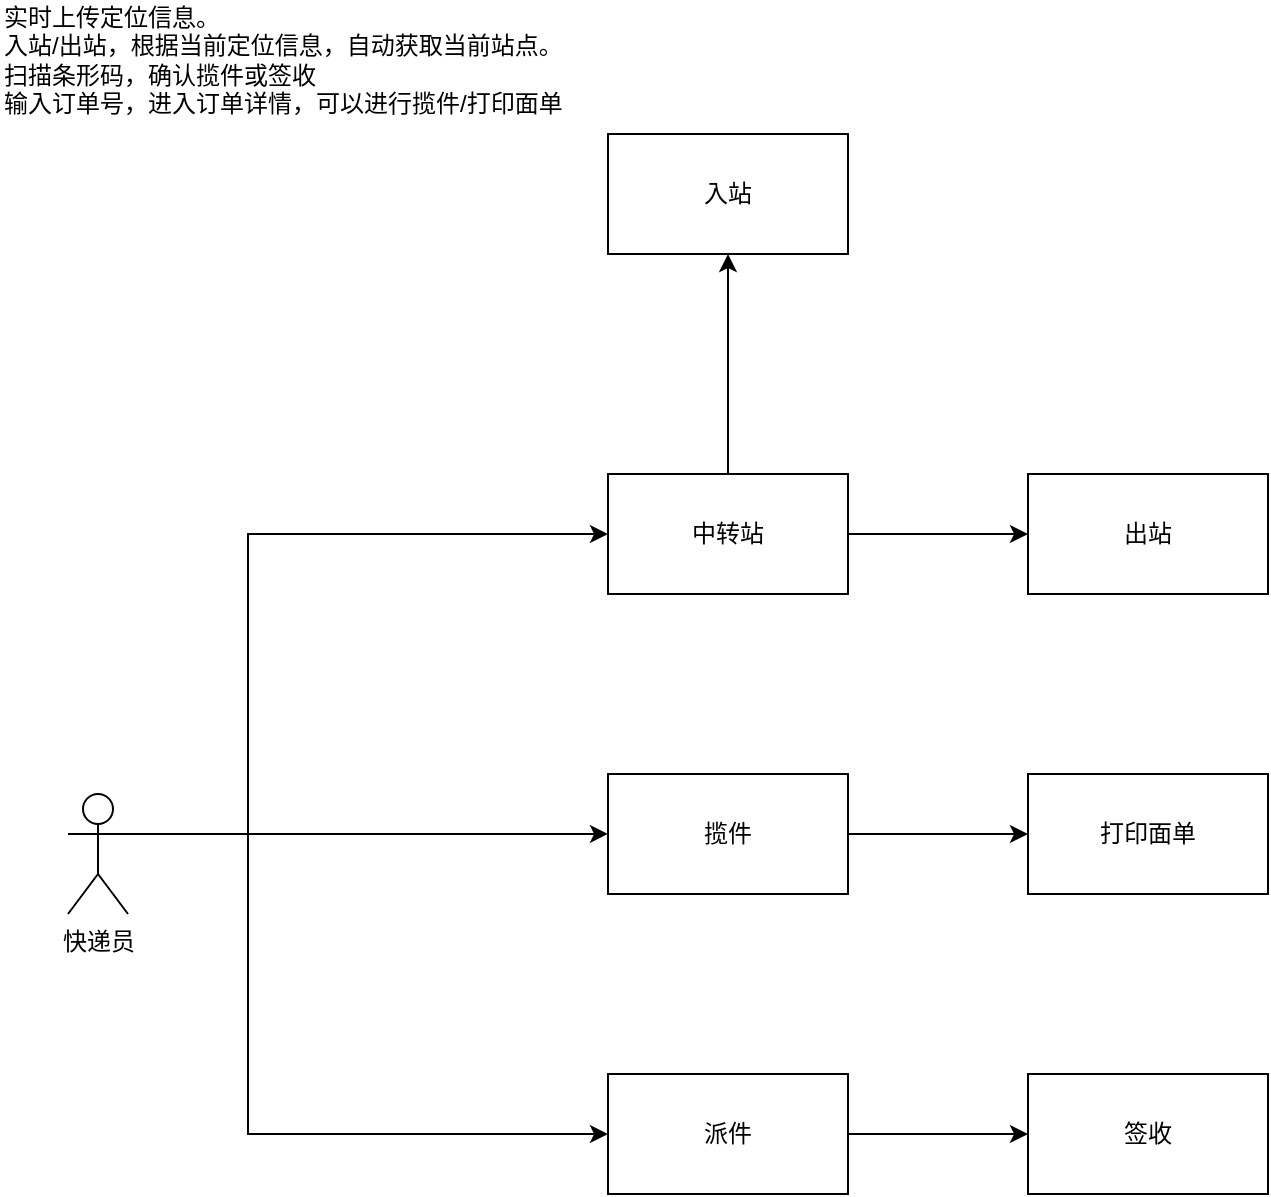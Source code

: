 <mxfile version="13.3.0" type="github"><diagram id="6a731a19-8d31-9384-78a2-239565b7b9f0" name="快递员小程序"><mxGraphModel dx="946" dy="1369" grid="1" gridSize="10" guides="1" tooltips="1" connect="1" arrows="1" fold="1" page="1" pageScale="1" pageWidth="1169" pageHeight="827" background="#ffffff" math="0" shadow="0"><root><mxCell id="0"/><mxCell id="1" parent="0"/><mxCell id="-TMntSXlOHIq9oaWLFvP-1811" value="" style="edgeStyle=orthogonalEdgeStyle;rounded=0;orthogonalLoop=1;jettySize=auto;html=1;exitX=1;exitY=0.333;exitDx=0;exitDy=0;exitPerimeter=0;" parent="1" source="-TMntSXlOHIq9oaWLFvP-1829" target="-TMntSXlOHIq9oaWLFvP-1810" edge="1"><mxGeometry relative="1" as="geometry"><mxPoint x="150" y="200" as="sourcePoint"/></mxGeometry></mxCell><mxCell id="-TMntSXlOHIq9oaWLFvP-1813" value="" style="edgeStyle=orthogonalEdgeStyle;rounded=0;orthogonalLoop=1;jettySize=auto;html=1;exitX=1;exitY=0.333;exitDx=0;exitDy=0;entryX=0;entryY=0.5;entryDx=0;entryDy=0;exitPerimeter=0;" parent="1" source="-TMntSXlOHIq9oaWLFvP-1829" target="-TMntSXlOHIq9oaWLFvP-1812" edge="1"><mxGeometry relative="1" as="geometry"><mxPoint x="90" y="230" as="sourcePoint"/><Array as="points"><mxPoint x="140" y="210"/><mxPoint x="140" y="360"/></Array></mxGeometry></mxCell><mxCell id="-TMntSXlOHIq9oaWLFvP-1815" value="" style="edgeStyle=orthogonalEdgeStyle;rounded=0;orthogonalLoop=1;jettySize=auto;html=1;exitX=1;exitY=0.333;exitDx=0;exitDy=0;exitPerimeter=0;" parent="1" source="-TMntSXlOHIq9oaWLFvP-1829" target="-TMntSXlOHIq9oaWLFvP-1814" edge="1"><mxGeometry relative="1" as="geometry"><mxPoint x="90" y="170" as="sourcePoint"/><Array as="points"><mxPoint x="140" y="210"/><mxPoint x="140" y="60"/></Array></mxGeometry></mxCell><mxCell id="-TMntSXlOHIq9oaWLFvP-1817" value="" style="edgeStyle=orthogonalEdgeStyle;rounded=0;orthogonalLoop=1;jettySize=auto;html=1;" parent="1" source="-TMntSXlOHIq9oaWLFvP-1814" target="-TMntSXlOHIq9oaWLFvP-1816" edge="1"><mxGeometry relative="1" as="geometry"/></mxCell><mxCell id="-TMntSXlOHIq9oaWLFvP-1816" value="出站" style="rounded=0;whiteSpace=wrap;html=1;" parent="1" vertex="1"><mxGeometry x="530" y="30" width="120" height="60" as="geometry"/></mxCell><mxCell id="-TMntSXlOHIq9oaWLFvP-1822" value="" style="edgeStyle=orthogonalEdgeStyle;rounded=0;orthogonalLoop=1;jettySize=auto;html=1;" parent="1" source="-TMntSXlOHIq9oaWLFvP-1814" target="-TMntSXlOHIq9oaWLFvP-1821" edge="1"><mxGeometry relative="1" as="geometry"/></mxCell><mxCell id="-TMntSXlOHIq9oaWLFvP-1814" value="中转站" style="rounded=0;whiteSpace=wrap;html=1;" parent="1" vertex="1"><mxGeometry x="320" y="30" width="120" height="60" as="geometry"/></mxCell><mxCell id="-TMntSXlOHIq9oaWLFvP-1821" value="入站&lt;br&gt;" style="rounded=0;whiteSpace=wrap;html=1;" parent="1" vertex="1"><mxGeometry x="320" y="-140" width="120" height="60" as="geometry"/></mxCell><mxCell id="-TMntSXlOHIq9oaWLFvP-1826" value="" style="edgeStyle=orthogonalEdgeStyle;rounded=0;orthogonalLoop=1;jettySize=auto;html=1;" parent="1" source="-TMntSXlOHIq9oaWLFvP-1812" target="-TMntSXlOHIq9oaWLFvP-1825" edge="1"><mxGeometry relative="1" as="geometry"/></mxCell><mxCell id="-TMntSXlOHIq9oaWLFvP-1812" value="派件" style="rounded=0;whiteSpace=wrap;html=1;" parent="1" vertex="1"><mxGeometry x="320" y="330" width="120" height="60" as="geometry"/></mxCell><mxCell id="-TMntSXlOHIq9oaWLFvP-1825" value="签收" style="rounded=0;whiteSpace=wrap;html=1;" parent="1" vertex="1"><mxGeometry x="530" y="330" width="120" height="60" as="geometry"/></mxCell><mxCell id="-TMntSXlOHIq9oaWLFvP-1824" value="" style="edgeStyle=orthogonalEdgeStyle;rounded=0;orthogonalLoop=1;jettySize=auto;html=1;" parent="1" source="-TMntSXlOHIq9oaWLFvP-1810" target="-TMntSXlOHIq9oaWLFvP-1823" edge="1"><mxGeometry relative="1" as="geometry"/></mxCell><mxCell id="-TMntSXlOHIq9oaWLFvP-1810" value="揽件" style="rounded=0;whiteSpace=wrap;html=1;" parent="1" vertex="1"><mxGeometry x="320" y="180" width="120" height="60" as="geometry"/></mxCell><mxCell id="-TMntSXlOHIq9oaWLFvP-1823" value="打印面单" style="rounded=0;whiteSpace=wrap;html=1;" parent="1" vertex="1"><mxGeometry x="530" y="180" width="120" height="60" as="geometry"/></mxCell><mxCell id="-TMntSXlOHIq9oaWLFvP-1828" value="实时上传定位信息。&lt;br&gt;入站/出站，根据当前定位信息，自动获取当前站点。&lt;br&gt;扫描条形码，确认揽件或签收&lt;br&gt;输入订单号，进入订单详情，可以进行揽件/打印面单" style="text;html=1;align=left;verticalAlign=middle;resizable=0;points=[];autosize=1;" parent="1" vertex="1"><mxGeometry x="16" y="-207" width="290" height="60" as="geometry"/></mxCell><mxCell id="-TMntSXlOHIq9oaWLFvP-1829" value="快递员" style="shape=umlActor;verticalLabelPosition=bottom;labelBackgroundColor=#ffffff;verticalAlign=top;html=1;outlineConnect=0;" parent="1" vertex="1"><mxGeometry x="50" y="190" width="30" height="60" as="geometry"/></mxCell></root></mxGraphModel></diagram></mxfile>